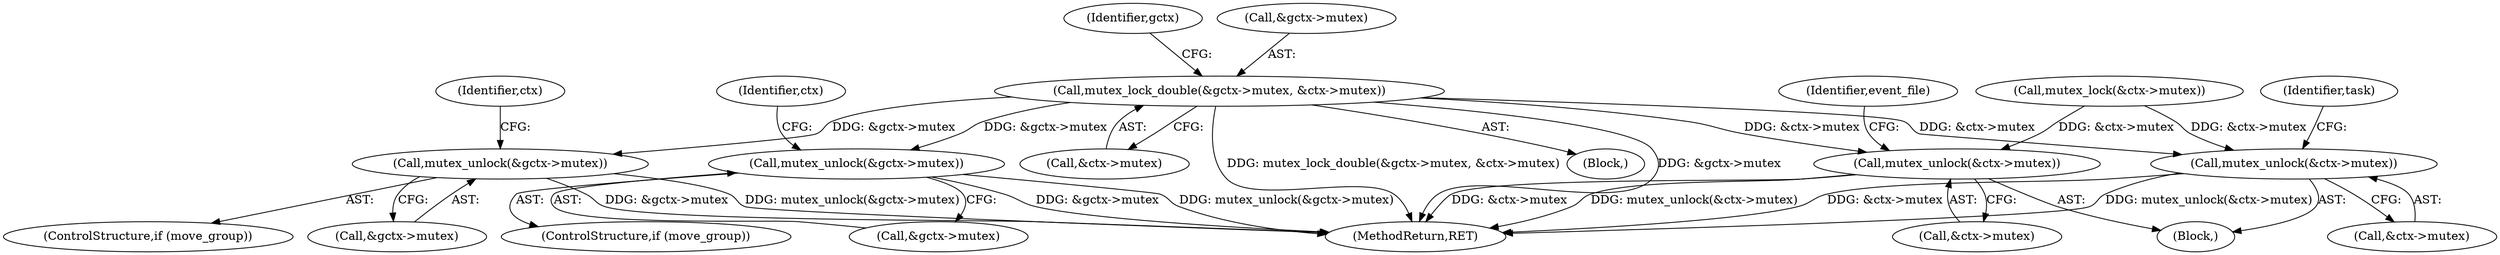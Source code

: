 digraph "0_linux_321027c1fe77f892f4ea07846aeae08cefbbb290@API" {
"1000621" [label="(Call,mutex_lock_double(&gctx->mutex, &ctx->mutex))"];
"1000743" [label="(Call,mutex_unlock(&gctx->mutex))"];
"1000748" [label="(Call,mutex_unlock(&ctx->mutex))"];
"1000795" [label="(Call,mutex_unlock(&gctx->mutex))"];
"1000800" [label="(Call,mutex_unlock(&ctx->mutex))"];
"1000793" [label="(ControlStructure,if (move_group))"];
"1000806" [label="(Identifier,event_file)"];
"1000741" [label="(ControlStructure,if (move_group))"];
"1000843" [label="(MethodReturn,RET)"];
"1000615" [label="(Block,)"];
"1000644" [label="(Call,mutex_lock(&ctx->mutex))"];
"1000138" [label="(Block,)"];
"1000801" [label="(Call,&ctx->mutex)"];
"1000749" [label="(Call,&ctx->mutex)"];
"1000800" [label="(Call,mutex_unlock(&ctx->mutex))"];
"1000626" [label="(Call,&ctx->mutex)"];
"1000795" [label="(Call,mutex_unlock(&gctx->mutex))"];
"1000633" [label="(Identifier,gctx)"];
"1000743" [label="(Call,mutex_unlock(&gctx->mutex))"];
"1000754" [label="(Identifier,task)"];
"1000621" [label="(Call,mutex_lock_double(&gctx->mutex, &ctx->mutex))"];
"1000622" [label="(Call,&gctx->mutex)"];
"1000751" [label="(Identifier,ctx)"];
"1000748" [label="(Call,mutex_unlock(&ctx->mutex))"];
"1000796" [label="(Call,&gctx->mutex)"];
"1000803" [label="(Identifier,ctx)"];
"1000744" [label="(Call,&gctx->mutex)"];
"1000621" -> "1000615"  [label="AST: "];
"1000621" -> "1000626"  [label="CFG: "];
"1000622" -> "1000621"  [label="AST: "];
"1000626" -> "1000621"  [label="AST: "];
"1000633" -> "1000621"  [label="CFG: "];
"1000621" -> "1000843"  [label="DDG: &gctx->mutex"];
"1000621" -> "1000843"  [label="DDG: mutex_lock_double(&gctx->mutex, &ctx->mutex)"];
"1000621" -> "1000743"  [label="DDG: &gctx->mutex"];
"1000621" -> "1000748"  [label="DDG: &ctx->mutex"];
"1000621" -> "1000795"  [label="DDG: &gctx->mutex"];
"1000621" -> "1000800"  [label="DDG: &ctx->mutex"];
"1000743" -> "1000741"  [label="AST: "];
"1000743" -> "1000744"  [label="CFG: "];
"1000744" -> "1000743"  [label="AST: "];
"1000751" -> "1000743"  [label="CFG: "];
"1000743" -> "1000843"  [label="DDG: &gctx->mutex"];
"1000743" -> "1000843"  [label="DDG: mutex_unlock(&gctx->mutex)"];
"1000748" -> "1000138"  [label="AST: "];
"1000748" -> "1000749"  [label="CFG: "];
"1000749" -> "1000748"  [label="AST: "];
"1000754" -> "1000748"  [label="CFG: "];
"1000748" -> "1000843"  [label="DDG: mutex_unlock(&ctx->mutex)"];
"1000748" -> "1000843"  [label="DDG: &ctx->mutex"];
"1000644" -> "1000748"  [label="DDG: &ctx->mutex"];
"1000795" -> "1000793"  [label="AST: "];
"1000795" -> "1000796"  [label="CFG: "];
"1000796" -> "1000795"  [label="AST: "];
"1000803" -> "1000795"  [label="CFG: "];
"1000795" -> "1000843"  [label="DDG: &gctx->mutex"];
"1000795" -> "1000843"  [label="DDG: mutex_unlock(&gctx->mutex)"];
"1000800" -> "1000138"  [label="AST: "];
"1000800" -> "1000801"  [label="CFG: "];
"1000801" -> "1000800"  [label="AST: "];
"1000806" -> "1000800"  [label="CFG: "];
"1000800" -> "1000843"  [label="DDG: mutex_unlock(&ctx->mutex)"];
"1000800" -> "1000843"  [label="DDG: &ctx->mutex"];
"1000644" -> "1000800"  [label="DDG: &ctx->mutex"];
}
